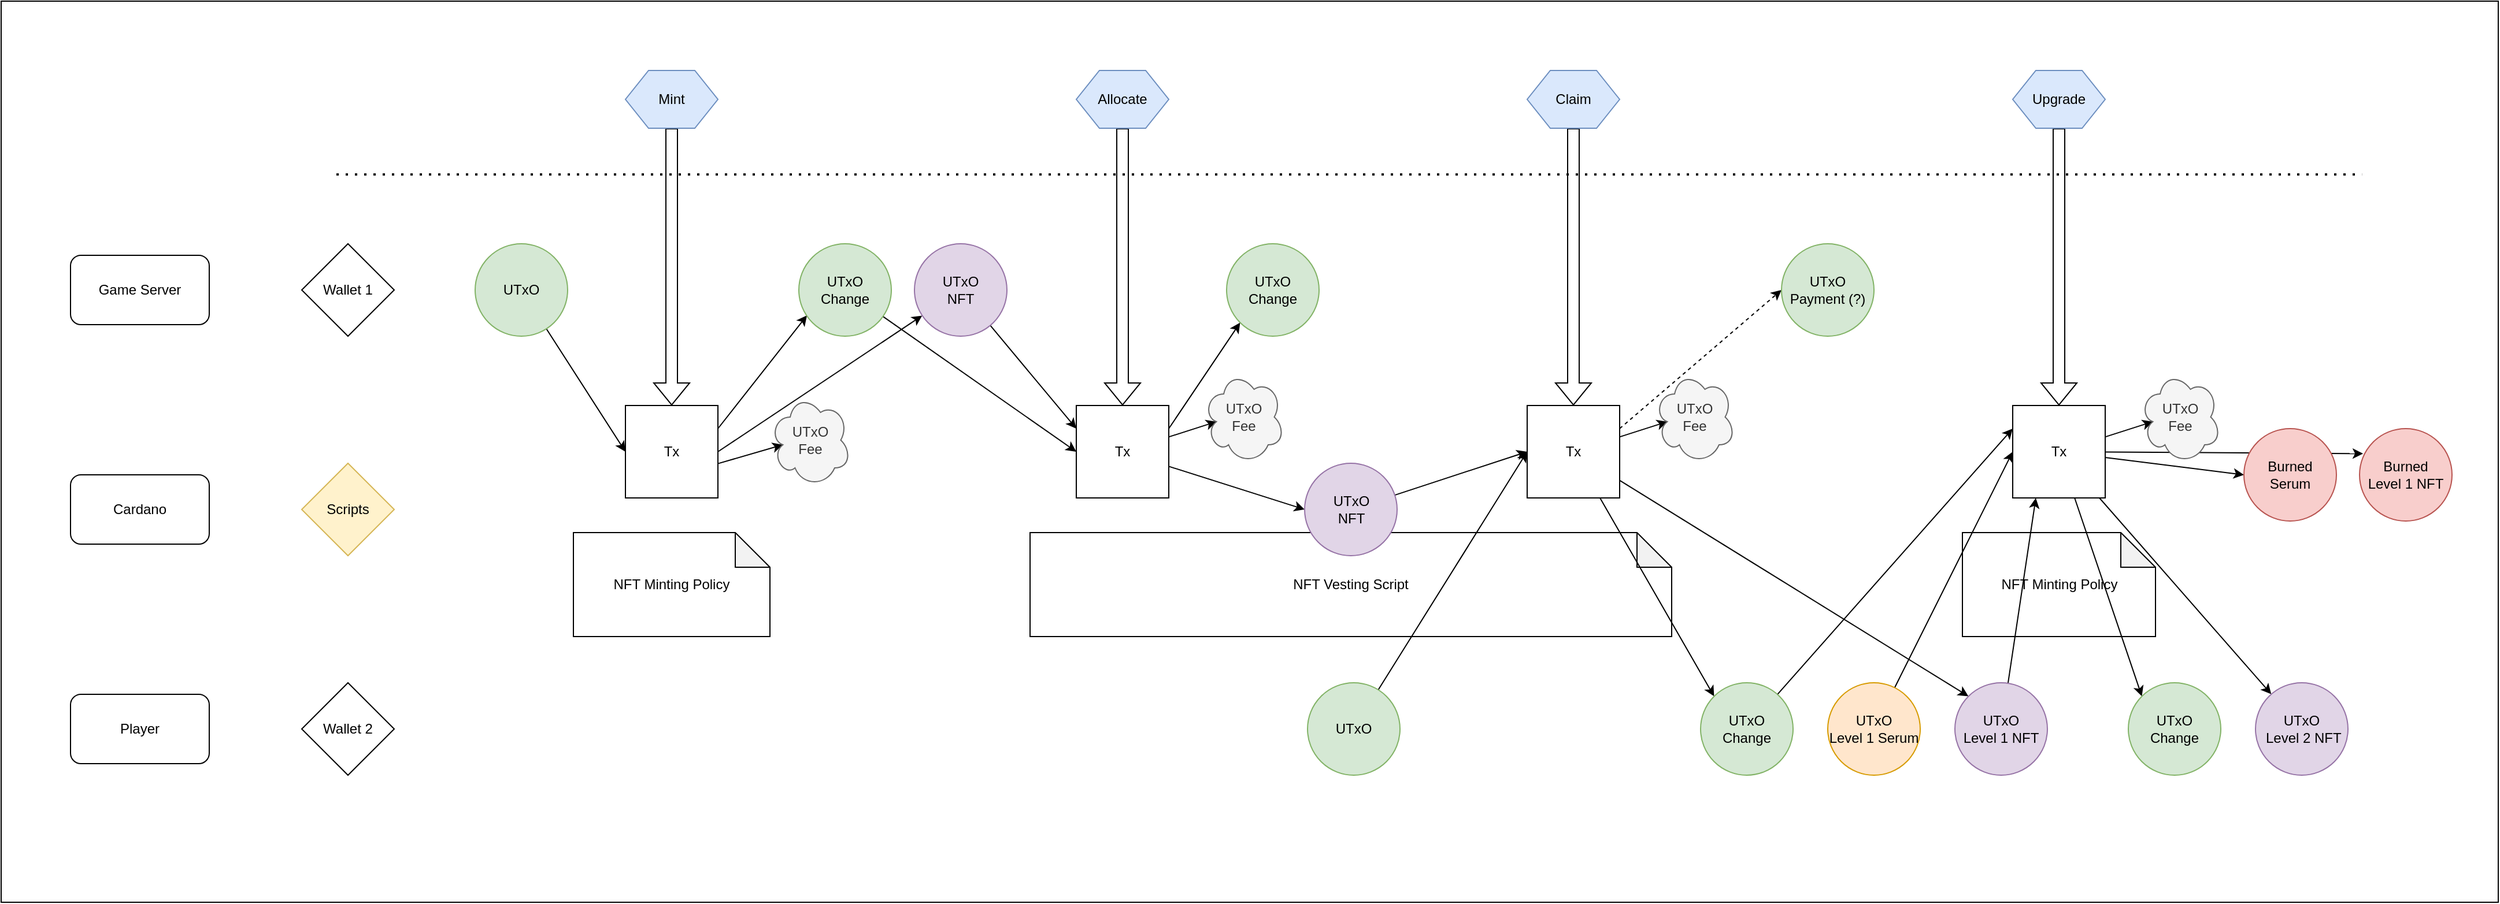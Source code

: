 <mxfile version="20.4.0" type="github">
  <diagram id="_18Xu5Pd03aXYA_1ivHa" name="EUTxOs">
    <mxGraphModel dx="1983" dy="1757" grid="1" gridSize="10" guides="1" tooltips="1" connect="1" arrows="1" fold="1" page="1" pageScale="1" pageWidth="850" pageHeight="1100" math="0" shadow="0">
      <root>
        <mxCell id="0" />
        <mxCell id="1" parent="0" />
        <mxCell id="jla-XHHIiDj-JaYwLYAd-69" value="" style="rounded=0;whiteSpace=wrap;html=1;" vertex="1" parent="1">
          <mxGeometry x="-290" y="-110" width="2160" height="780" as="geometry" />
        </mxCell>
        <mxCell id="jla-XHHIiDj-JaYwLYAd-48" value="NFT Minting Policy" style="shape=note;whiteSpace=wrap;html=1;backgroundOutline=1;darkOpacity=0.05;" vertex="1" parent="1">
          <mxGeometry x="1406.5" y="350" width="167" height="90" as="geometry" />
        </mxCell>
        <mxCell id="jla-XHHIiDj-JaYwLYAd-5" style="rounded=0;orthogonalLoop=1;jettySize=auto;html=1;entryX=0;entryY=0.5;entryDx=0;entryDy=0;" edge="1" parent="1" source="jla-XHHIiDj-JaYwLYAd-1" target="jla-XHHIiDj-JaYwLYAd-2">
          <mxGeometry relative="1" as="geometry" />
        </mxCell>
        <mxCell id="jla-XHHIiDj-JaYwLYAd-1" value="UTxO" style="ellipse;whiteSpace=wrap;html=1;aspect=fixed;fillColor=#d5e8d4;strokeColor=#82b366;" vertex="1" parent="1">
          <mxGeometry x="120" y="100" width="80" height="80" as="geometry" />
        </mxCell>
        <mxCell id="jla-XHHIiDj-JaYwLYAd-11" style="edgeStyle=none;rounded=0;orthogonalLoop=1;jettySize=auto;html=1;exitX=1;exitY=0.5;exitDx=0;exitDy=0;" edge="1" parent="1" source="jla-XHHIiDj-JaYwLYAd-2" target="jla-XHHIiDj-JaYwLYAd-10">
          <mxGeometry relative="1" as="geometry" />
        </mxCell>
        <mxCell id="jla-XHHIiDj-JaYwLYAd-13" style="edgeStyle=none;rounded=0;orthogonalLoop=1;jettySize=auto;html=1;exitX=1;exitY=0.25;exitDx=0;exitDy=0;entryX=0.088;entryY=0.775;entryDx=0;entryDy=0;entryPerimeter=0;" edge="1" parent="1" source="jla-XHHIiDj-JaYwLYAd-2" target="jla-XHHIiDj-JaYwLYAd-12">
          <mxGeometry relative="1" as="geometry" />
        </mxCell>
        <mxCell id="jla-XHHIiDj-JaYwLYAd-3" value="Wallet 2" style="rhombus;whiteSpace=wrap;html=1;" vertex="1" parent="1">
          <mxGeometry x="-30" y="480" width="80" height="80" as="geometry" />
        </mxCell>
        <mxCell id="jla-XHHIiDj-JaYwLYAd-4" value="Wallet 1" style="rhombus;whiteSpace=wrap;html=1;" vertex="1" parent="1">
          <mxGeometry x="-30" y="100" width="80" height="80" as="geometry" />
        </mxCell>
        <mxCell id="jla-XHHIiDj-JaYwLYAd-16" style="edgeStyle=none;rounded=0;orthogonalLoop=1;jettySize=auto;html=1;entryX=0.5;entryY=0;entryDx=0;entryDy=0;shape=flexArrow;" edge="1" parent="1" source="jla-XHHIiDj-JaYwLYAd-9" target="jla-XHHIiDj-JaYwLYAd-2">
          <mxGeometry relative="1" as="geometry" />
        </mxCell>
        <mxCell id="jla-XHHIiDj-JaYwLYAd-9" value="Mint" style="shape=hexagon;perimeter=hexagonPerimeter2;whiteSpace=wrap;html=1;fixedSize=1;fillColor=#dae8fc;strokeColor=#6c8ebf;" vertex="1" parent="1">
          <mxGeometry x="250" y="-50" width="80" height="50" as="geometry" />
        </mxCell>
        <mxCell id="jla-XHHIiDj-JaYwLYAd-33" style="edgeStyle=none;rounded=0;orthogonalLoop=1;jettySize=auto;html=1;entryX=0;entryY=0.25;entryDx=0;entryDy=0;" edge="1" parent="1" source="jla-XHHIiDj-JaYwLYAd-10" target="jla-XHHIiDj-JaYwLYAd-32">
          <mxGeometry relative="1" as="geometry" />
        </mxCell>
        <mxCell id="jla-XHHIiDj-JaYwLYAd-10" value="UTxO&lt;br&gt;NFT" style="ellipse;whiteSpace=wrap;html=1;aspect=fixed;fillColor=#e1d5e7;strokeColor=#9673a6;" vertex="1" parent="1">
          <mxGeometry x="500" y="100" width="80" height="80" as="geometry" />
        </mxCell>
        <mxCell id="jla-XHHIiDj-JaYwLYAd-37" style="edgeStyle=none;rounded=0;orthogonalLoop=1;jettySize=auto;html=1;entryX=0;entryY=0.5;entryDx=0;entryDy=0;" edge="1" parent="1" source="jla-XHHIiDj-JaYwLYAd-12" target="jla-XHHIiDj-JaYwLYAd-32">
          <mxGeometry relative="1" as="geometry" />
        </mxCell>
        <mxCell id="jla-XHHIiDj-JaYwLYAd-12" value="UTxO&lt;br&gt;Change" style="ellipse;whiteSpace=wrap;html=1;aspect=fixed;fillColor=#d5e8d4;strokeColor=#82b366;" vertex="1" parent="1">
          <mxGeometry x="400" y="100" width="80" height="80" as="geometry" />
        </mxCell>
        <mxCell id="jla-XHHIiDj-JaYwLYAd-14" value="NFT Minting Policy" style="shape=note;whiteSpace=wrap;html=1;backgroundOutline=1;darkOpacity=0.05;" vertex="1" parent="1">
          <mxGeometry x="205" y="350" width="170" height="90" as="geometry" />
        </mxCell>
        <mxCell id="jla-XHHIiDj-JaYwLYAd-15" value="" style="endArrow=none;dashed=1;html=1;dashPattern=1 3;strokeWidth=2;rounded=0;" edge="1" parent="1">
          <mxGeometry width="50" height="50" relative="1" as="geometry">
            <mxPoint y="40" as="sourcePoint" />
            <mxPoint x="1752.105" y="40" as="targetPoint" />
          </mxGeometry>
        </mxCell>
        <mxCell id="jla-XHHIiDj-JaYwLYAd-65" style="edgeStyle=none;rounded=0;orthogonalLoop=1;jettySize=auto;html=1;entryX=0.16;entryY=0.55;entryDx=0;entryDy=0;entryPerimeter=0;exitX=0.989;exitY=0.632;exitDx=0;exitDy=0;exitPerimeter=0;" edge="1" parent="1" source="jla-XHHIiDj-JaYwLYAd-2" target="jla-XHHIiDj-JaYwLYAd-64">
          <mxGeometry relative="1" as="geometry" />
        </mxCell>
        <mxCell id="jla-XHHIiDj-JaYwLYAd-2" value="Tx" style="whiteSpace=wrap;html=1;aspect=fixed;" vertex="1" parent="1">
          <mxGeometry x="250" y="240" width="80" height="80" as="geometry" />
        </mxCell>
        <mxCell id="jla-XHHIiDj-JaYwLYAd-21" style="edgeStyle=none;shape=flexArrow;rounded=0;orthogonalLoop=1;jettySize=auto;html=1;entryX=0.5;entryY=0;entryDx=0;entryDy=0;" edge="1" parent="1" source="jla-XHHIiDj-JaYwLYAd-18" target="jla-XHHIiDj-JaYwLYAd-20">
          <mxGeometry relative="1" as="geometry" />
        </mxCell>
        <mxCell id="jla-XHHIiDj-JaYwLYAd-18" value="Claim" style="shape=hexagon;perimeter=hexagonPerimeter2;whiteSpace=wrap;html=1;fixedSize=1;fillColor=#dae8fc;strokeColor=#6c8ebf;" vertex="1" parent="1">
          <mxGeometry x="1030" y="-50" width="80" height="50" as="geometry" />
        </mxCell>
        <mxCell id="jla-XHHIiDj-JaYwLYAd-19" value="Scripts" style="rhombus;whiteSpace=wrap;html=1;fillColor=#fff2cc;strokeColor=#d6b656;" vertex="1" parent="1">
          <mxGeometry x="-30" y="290" width="80" height="80" as="geometry" />
        </mxCell>
        <mxCell id="jla-XHHIiDj-JaYwLYAd-23" value="NFT Vesting Script" style="shape=note;whiteSpace=wrap;html=1;backgroundOutline=1;darkOpacity=0.05;" vertex="1" parent="1">
          <mxGeometry x="600" y="350" width="555" height="90" as="geometry" />
        </mxCell>
        <mxCell id="jla-XHHIiDj-JaYwLYAd-27" style="edgeStyle=none;rounded=0;orthogonalLoop=1;jettySize=auto;html=1;entryX=0;entryY=0;entryDx=0;entryDy=0;" edge="1" parent="1" source="jla-XHHIiDj-JaYwLYAd-20" target="jla-XHHIiDj-JaYwLYAd-26">
          <mxGeometry relative="1" as="geometry" />
        </mxCell>
        <mxCell id="jla-XHHIiDj-JaYwLYAd-29" style="edgeStyle=none;rounded=0;orthogonalLoop=1;jettySize=auto;html=1;exitX=1;exitY=0.25;exitDx=0;exitDy=0;entryX=0;entryY=0.5;entryDx=0;entryDy=0;dashed=1;" edge="1" parent="1" source="jla-XHHIiDj-JaYwLYAd-20" target="jla-XHHIiDj-JaYwLYAd-28">
          <mxGeometry relative="1" as="geometry" />
        </mxCell>
        <mxCell id="jla-XHHIiDj-JaYwLYAd-43" style="edgeStyle=none;rounded=0;orthogonalLoop=1;jettySize=auto;html=1;entryX=0;entryY=0;entryDx=0;entryDy=0;" edge="1" parent="1" source="jla-XHHIiDj-JaYwLYAd-20" target="jla-XHHIiDj-JaYwLYAd-42">
          <mxGeometry relative="1" as="geometry" />
        </mxCell>
        <mxCell id="jla-XHHIiDj-JaYwLYAd-61" style="edgeStyle=none;rounded=0;orthogonalLoop=1;jettySize=auto;html=1;entryX=0.16;entryY=0.55;entryDx=0;entryDy=0;entryPerimeter=0;" edge="1" parent="1" source="jla-XHHIiDj-JaYwLYAd-20" target="jla-XHHIiDj-JaYwLYAd-60">
          <mxGeometry relative="1" as="geometry" />
        </mxCell>
        <mxCell id="jla-XHHIiDj-JaYwLYAd-20" value="Tx" style="whiteSpace=wrap;html=1;aspect=fixed;" vertex="1" parent="1">
          <mxGeometry x="1030" y="240" width="80" height="80" as="geometry" />
        </mxCell>
        <mxCell id="jla-XHHIiDj-JaYwLYAd-25" style="edgeStyle=none;rounded=0;orthogonalLoop=1;jettySize=auto;html=1;entryX=0;entryY=0.5;entryDx=0;entryDy=0;" edge="1" parent="1" source="jla-XHHIiDj-JaYwLYAd-24" target="jla-XHHIiDj-JaYwLYAd-20">
          <mxGeometry relative="1" as="geometry" />
        </mxCell>
        <mxCell id="jla-XHHIiDj-JaYwLYAd-24" value="UTxO" style="ellipse;whiteSpace=wrap;html=1;aspect=fixed;fillColor=#d5e8d4;strokeColor=#82b366;" vertex="1" parent="1">
          <mxGeometry x="840" y="480" width="80" height="80" as="geometry" />
        </mxCell>
        <mxCell id="jla-XHHIiDj-JaYwLYAd-47" style="edgeStyle=none;rounded=0;orthogonalLoop=1;jettySize=auto;html=1;entryX=0.25;entryY=1;entryDx=0;entryDy=0;" edge="1" parent="1" source="jla-XHHIiDj-JaYwLYAd-26" target="jla-XHHIiDj-JaYwLYAd-46">
          <mxGeometry relative="1" as="geometry" />
        </mxCell>
        <mxCell id="jla-XHHIiDj-JaYwLYAd-26" value="UTxO&lt;br&gt;Level 1 NFT" style="ellipse;whiteSpace=wrap;html=1;aspect=fixed;fillColor=#e1d5e7;strokeColor=#9673a6;" vertex="1" parent="1">
          <mxGeometry x="1400" y="480" width="80" height="80" as="geometry" />
        </mxCell>
        <mxCell id="jla-XHHIiDj-JaYwLYAd-28" value="UTxO&lt;br&gt;Payment (?)" style="ellipse;whiteSpace=wrap;html=1;aspect=fixed;fillColor=#d5e8d4;strokeColor=#82b366;" vertex="1" parent="1">
          <mxGeometry x="1250" y="100" width="80" height="80" as="geometry" />
        </mxCell>
        <mxCell id="jla-XHHIiDj-JaYwLYAd-34" style="edgeStyle=none;rounded=0;orthogonalLoop=1;jettySize=auto;html=1;entryX=0.5;entryY=0;entryDx=0;entryDy=0;shape=flexArrow;" edge="1" parent="1" source="jla-XHHIiDj-JaYwLYAd-30" target="jla-XHHIiDj-JaYwLYAd-32">
          <mxGeometry relative="1" as="geometry" />
        </mxCell>
        <mxCell id="jla-XHHIiDj-JaYwLYAd-30" value="Allocate" style="shape=hexagon;perimeter=hexagonPerimeter2;whiteSpace=wrap;html=1;fixedSize=1;fillColor=#dae8fc;strokeColor=#6c8ebf;" vertex="1" parent="1">
          <mxGeometry x="640" y="-50" width="80" height="50" as="geometry" />
        </mxCell>
        <mxCell id="jla-XHHIiDj-JaYwLYAd-36" style="edgeStyle=none;rounded=0;orthogonalLoop=1;jettySize=auto;html=1;exitX=1;exitY=0.25;exitDx=0;exitDy=0;entryX=0;entryY=1;entryDx=0;entryDy=0;" edge="1" parent="1" source="jla-XHHIiDj-JaYwLYAd-32" target="jla-XHHIiDj-JaYwLYAd-35">
          <mxGeometry relative="1" as="geometry" />
        </mxCell>
        <mxCell id="jla-XHHIiDj-JaYwLYAd-40" style="edgeStyle=none;rounded=0;orthogonalLoop=1;jettySize=auto;html=1;entryX=0;entryY=0.5;entryDx=0;entryDy=0;" edge="1" parent="1" source="jla-XHHIiDj-JaYwLYAd-32" target="jla-XHHIiDj-JaYwLYAd-38">
          <mxGeometry relative="1" as="geometry" />
        </mxCell>
        <mxCell id="jla-XHHIiDj-JaYwLYAd-63" style="edgeStyle=none;rounded=0;orthogonalLoop=1;jettySize=auto;html=1;entryX=0.16;entryY=0.55;entryDx=0;entryDy=0;entryPerimeter=0;" edge="1" parent="1" source="jla-XHHIiDj-JaYwLYAd-32" target="jla-XHHIiDj-JaYwLYAd-62">
          <mxGeometry relative="1" as="geometry" />
        </mxCell>
        <mxCell id="jla-XHHIiDj-JaYwLYAd-32" value="Tx" style="whiteSpace=wrap;html=1;aspect=fixed;" vertex="1" parent="1">
          <mxGeometry x="640" y="240" width="80" height="80" as="geometry" />
        </mxCell>
        <mxCell id="jla-XHHIiDj-JaYwLYAd-35" value="UTxO&lt;br&gt;Change" style="ellipse;whiteSpace=wrap;html=1;aspect=fixed;fillColor=#d5e8d4;strokeColor=#82b366;" vertex="1" parent="1">
          <mxGeometry x="770" y="100" width="80" height="80" as="geometry" />
        </mxCell>
        <mxCell id="jla-XHHIiDj-JaYwLYAd-41" style="edgeStyle=none;rounded=0;orthogonalLoop=1;jettySize=auto;html=1;entryX=0;entryY=0.5;entryDx=0;entryDy=0;" edge="1" parent="1" source="jla-XHHIiDj-JaYwLYAd-38" target="jla-XHHIiDj-JaYwLYAd-20">
          <mxGeometry relative="1" as="geometry" />
        </mxCell>
        <mxCell id="jla-XHHIiDj-JaYwLYAd-38" value="UTxO&lt;br&gt;NFT" style="ellipse;whiteSpace=wrap;html=1;aspect=fixed;fillColor=#e1d5e7;strokeColor=#9673a6;" vertex="1" parent="1">
          <mxGeometry x="837.5" y="290" width="80" height="80" as="geometry" />
        </mxCell>
        <mxCell id="jla-XHHIiDj-JaYwLYAd-52" style="edgeStyle=none;rounded=0;orthogonalLoop=1;jettySize=auto;html=1;entryX=0;entryY=0.25;entryDx=0;entryDy=0;" edge="1" parent="1" source="jla-XHHIiDj-JaYwLYAd-42" target="jla-XHHIiDj-JaYwLYAd-46">
          <mxGeometry relative="1" as="geometry" />
        </mxCell>
        <mxCell id="jla-XHHIiDj-JaYwLYAd-42" value="UTxO&lt;br&gt;Change" style="ellipse;whiteSpace=wrap;html=1;aspect=fixed;fillColor=#d5e8d4;strokeColor=#82b366;" vertex="1" parent="1">
          <mxGeometry x="1180" y="480" width="80" height="80" as="geometry" />
        </mxCell>
        <mxCell id="jla-XHHIiDj-JaYwLYAd-44" style="edgeStyle=none;shape=flexArrow;rounded=0;orthogonalLoop=1;jettySize=auto;html=1;entryX=0.5;entryY=0;entryDx=0;entryDy=0;" edge="1" parent="1" source="jla-XHHIiDj-JaYwLYAd-45" target="jla-XHHIiDj-JaYwLYAd-46">
          <mxGeometry relative="1" as="geometry" />
        </mxCell>
        <mxCell id="jla-XHHIiDj-JaYwLYAd-45" value="Upgrade" style="shape=hexagon;perimeter=hexagonPerimeter2;whiteSpace=wrap;html=1;fixedSize=1;fillColor=#dae8fc;strokeColor=#6c8ebf;" vertex="1" parent="1">
          <mxGeometry x="1450" y="-50" width="80" height="50" as="geometry" />
        </mxCell>
        <mxCell id="jla-XHHIiDj-JaYwLYAd-55" style="edgeStyle=none;rounded=0;orthogonalLoop=1;jettySize=auto;html=1;entryX=0;entryY=0;entryDx=0;entryDy=0;" edge="1" parent="1" source="jla-XHHIiDj-JaYwLYAd-46" target="jla-XHHIiDj-JaYwLYAd-54">
          <mxGeometry relative="1" as="geometry" />
        </mxCell>
        <mxCell id="jla-XHHIiDj-JaYwLYAd-56" style="edgeStyle=none;rounded=0;orthogonalLoop=1;jettySize=auto;html=1;" edge="1" parent="1" source="jla-XHHIiDj-JaYwLYAd-46" target="jla-XHHIiDj-JaYwLYAd-53">
          <mxGeometry relative="1" as="geometry" />
        </mxCell>
        <mxCell id="jla-XHHIiDj-JaYwLYAd-58" style="edgeStyle=none;rounded=0;orthogonalLoop=1;jettySize=auto;html=1;entryX=0.16;entryY=0.55;entryDx=0;entryDy=0;entryPerimeter=0;" edge="1" parent="1" source="jla-XHHIiDj-JaYwLYAd-46" target="jla-XHHIiDj-JaYwLYAd-59">
          <mxGeometry relative="1" as="geometry">
            <mxPoint x="1620" y="250" as="targetPoint" />
          </mxGeometry>
        </mxCell>
        <mxCell id="jla-XHHIiDj-JaYwLYAd-73" style="edgeStyle=none;rounded=0;orthogonalLoop=1;jettySize=auto;html=1;entryX=0;entryY=0.5;entryDx=0;entryDy=0;" edge="1" parent="1" source="jla-XHHIiDj-JaYwLYAd-46" target="jla-XHHIiDj-JaYwLYAd-71">
          <mxGeometry relative="1" as="geometry" />
        </mxCell>
        <mxCell id="jla-XHHIiDj-JaYwLYAd-74" style="edgeStyle=none;rounded=0;orthogonalLoop=1;jettySize=auto;html=1;entryX=0.038;entryY=0.271;entryDx=0;entryDy=0;entryPerimeter=0;" edge="1" parent="1" source="jla-XHHIiDj-JaYwLYAd-46" target="jla-XHHIiDj-JaYwLYAd-72">
          <mxGeometry relative="1" as="geometry" />
        </mxCell>
        <mxCell id="jla-XHHIiDj-JaYwLYAd-46" value="Tx" style="whiteSpace=wrap;html=1;aspect=fixed;" vertex="1" parent="1">
          <mxGeometry x="1450" y="240" width="80" height="80" as="geometry" />
        </mxCell>
        <mxCell id="jla-XHHIiDj-JaYwLYAd-51" style="edgeStyle=none;rounded=0;orthogonalLoop=1;jettySize=auto;html=1;entryX=0;entryY=0.5;entryDx=0;entryDy=0;" edge="1" parent="1" source="jla-XHHIiDj-JaYwLYAd-50" target="jla-XHHIiDj-JaYwLYAd-46">
          <mxGeometry relative="1" as="geometry" />
        </mxCell>
        <mxCell id="jla-XHHIiDj-JaYwLYAd-50" value="UTxO&lt;br&gt;Level 1 Serum" style="ellipse;whiteSpace=wrap;html=1;aspect=fixed;fillColor=#ffe6cc;strokeColor=#d79b00;" vertex="1" parent="1">
          <mxGeometry x="1290" y="480" width="80" height="80" as="geometry" />
        </mxCell>
        <mxCell id="jla-XHHIiDj-JaYwLYAd-53" value="UTxO&lt;br&gt;&amp;nbsp;Level 2 NFT" style="ellipse;whiteSpace=wrap;html=1;aspect=fixed;fillColor=#e1d5e7;strokeColor=#9673a6;" vertex="1" parent="1">
          <mxGeometry x="1660" y="480" width="80" height="80" as="geometry" />
        </mxCell>
        <mxCell id="jla-XHHIiDj-JaYwLYAd-54" value="UTxO&lt;br&gt;Change" style="ellipse;whiteSpace=wrap;html=1;aspect=fixed;fillColor=#d5e8d4;strokeColor=#82b366;" vertex="1" parent="1">
          <mxGeometry x="1550" y="480" width="80" height="80" as="geometry" />
        </mxCell>
        <mxCell id="jla-XHHIiDj-JaYwLYAd-59" value="UTxO &lt;br&gt;Fee" style="ellipse;shape=cloud;whiteSpace=wrap;html=1;fillColor=#f5f5f5;fontColor=#333333;strokeColor=#666666;" vertex="1" parent="1">
          <mxGeometry x="1560" y="210" width="70" height="80" as="geometry" />
        </mxCell>
        <mxCell id="jla-XHHIiDj-JaYwLYAd-60" value="UTxO &lt;br&gt;Fee" style="ellipse;shape=cloud;whiteSpace=wrap;html=1;fillColor=#f5f5f5;fontColor=#333333;strokeColor=#666666;" vertex="1" parent="1">
          <mxGeometry x="1140" y="210" width="70" height="80" as="geometry" />
        </mxCell>
        <mxCell id="jla-XHHIiDj-JaYwLYAd-62" value="UTxO &lt;br&gt;Fee" style="ellipse;shape=cloud;whiteSpace=wrap;html=1;fillColor=#f5f5f5;fontColor=#333333;strokeColor=#666666;" vertex="1" parent="1">
          <mxGeometry x="750" y="210" width="70" height="80" as="geometry" />
        </mxCell>
        <mxCell id="jla-XHHIiDj-JaYwLYAd-64" value="UTxO &lt;br&gt;Fee" style="ellipse;shape=cloud;whiteSpace=wrap;html=1;fillColor=#f5f5f5;fontColor=#333333;strokeColor=#666666;" vertex="1" parent="1">
          <mxGeometry x="375" y="230" width="70" height="80" as="geometry" />
        </mxCell>
        <mxCell id="jla-XHHIiDj-JaYwLYAd-66" value="Game Server" style="rounded=1;whiteSpace=wrap;html=1;" vertex="1" parent="1">
          <mxGeometry x="-230" y="110" width="120" height="60" as="geometry" />
        </mxCell>
        <mxCell id="jla-XHHIiDj-JaYwLYAd-67" value="Cardano" style="rounded=1;whiteSpace=wrap;html=1;" vertex="1" parent="1">
          <mxGeometry x="-230" y="300" width="120" height="60" as="geometry" />
        </mxCell>
        <mxCell id="jla-XHHIiDj-JaYwLYAd-68" value="Player" style="rounded=1;whiteSpace=wrap;html=1;" vertex="1" parent="1">
          <mxGeometry x="-230" y="490" width="120" height="60" as="geometry" />
        </mxCell>
        <mxCell id="jla-XHHIiDj-JaYwLYAd-71" value="Burned&lt;br&gt;Serum" style="ellipse;whiteSpace=wrap;html=1;aspect=fixed;fillColor=#f8cecc;strokeColor=#b85450;" vertex="1" parent="1">
          <mxGeometry x="1650" y="260" width="80" height="80" as="geometry" />
        </mxCell>
        <mxCell id="jla-XHHIiDj-JaYwLYAd-72" value="Burned&lt;br&gt;Level 1 NFT" style="ellipse;whiteSpace=wrap;html=1;aspect=fixed;fillColor=#f8cecc;strokeColor=#b85450;" vertex="1" parent="1">
          <mxGeometry x="1750" y="260" width="80" height="80" as="geometry" />
        </mxCell>
      </root>
    </mxGraphModel>
  </diagram>
</mxfile>
